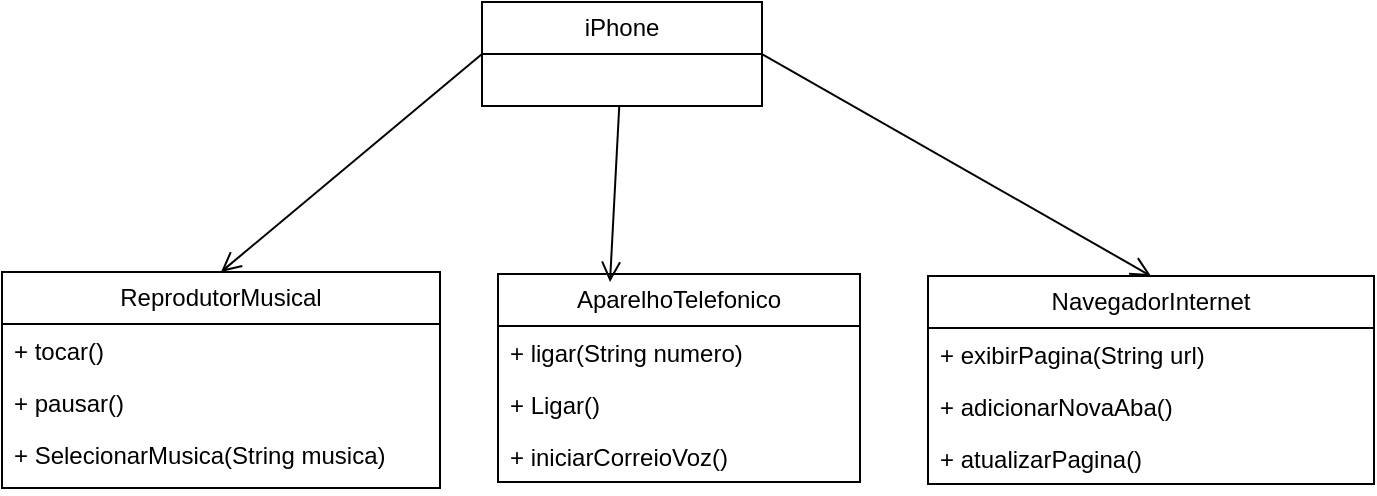 <mxfile version="24.4.10" type="github">
  <diagram name="Página-1" id="DlnflIKie5FY6_VUCC2v">
    <mxGraphModel dx="2234" dy="1230" grid="0" gridSize="10" guides="1" tooltips="1" connect="1" arrows="1" fold="1" page="0" pageScale="1" pageWidth="827" pageHeight="1169" math="0" shadow="0">
      <root>
        <mxCell id="0" />
        <mxCell id="1" parent="0" />
        <mxCell id="QPBwVrBOjA-O4n6Ty7tf-16" value="ReprodutorMusical" style="swimlane;fontStyle=0;childLayout=stackLayout;horizontal=1;startSize=26;fillColor=none;horizontalStack=0;resizeParent=1;resizeParentMax=0;resizeLast=0;collapsible=1;marginBottom=0;whiteSpace=wrap;html=1;" vertex="1" parent="1">
          <mxGeometry x="-633" y="14" width="219" height="108" as="geometry" />
        </mxCell>
        <mxCell id="QPBwVrBOjA-O4n6Ty7tf-17" value="+ tocar()" style="text;strokeColor=none;fillColor=none;align=left;verticalAlign=top;spacingLeft=4;spacingRight=4;overflow=hidden;rotatable=0;points=[[0,0.5],[1,0.5]];portConstraint=eastwest;whiteSpace=wrap;html=1;" vertex="1" parent="QPBwVrBOjA-O4n6Ty7tf-16">
          <mxGeometry y="26" width="219" height="26" as="geometry" />
        </mxCell>
        <mxCell id="QPBwVrBOjA-O4n6Ty7tf-18" value="+ pausar()" style="text;strokeColor=none;fillColor=none;align=left;verticalAlign=top;spacingLeft=4;spacingRight=4;overflow=hidden;rotatable=0;points=[[0,0.5],[1,0.5]];portConstraint=eastwest;whiteSpace=wrap;html=1;" vertex="1" parent="QPBwVrBOjA-O4n6Ty7tf-16">
          <mxGeometry y="52" width="219" height="26" as="geometry" />
        </mxCell>
        <mxCell id="QPBwVrBOjA-O4n6Ty7tf-19" value="+ SelecionarMusica(String musica)" style="text;strokeColor=none;fillColor=none;align=left;verticalAlign=top;spacingLeft=4;spacingRight=4;overflow=hidden;rotatable=0;points=[[0,0.5],[1,0.5]];portConstraint=eastwest;whiteSpace=wrap;html=1;" vertex="1" parent="QPBwVrBOjA-O4n6Ty7tf-16">
          <mxGeometry y="78" width="219" height="30" as="geometry" />
        </mxCell>
        <mxCell id="QPBwVrBOjA-O4n6Ty7tf-20" value="AparelhoTelefonico" style="swimlane;fontStyle=0;childLayout=stackLayout;horizontal=1;startSize=26;fillColor=none;horizontalStack=0;resizeParent=1;resizeParentMax=0;resizeLast=0;collapsible=1;marginBottom=0;whiteSpace=wrap;html=1;" vertex="1" parent="1">
          <mxGeometry x="-385" y="15" width="181" height="104" as="geometry" />
        </mxCell>
        <mxCell id="QPBwVrBOjA-O4n6Ty7tf-21" value="+ ligar(String numero)" style="text;strokeColor=none;fillColor=none;align=left;verticalAlign=top;spacingLeft=4;spacingRight=4;overflow=hidden;rotatable=0;points=[[0,0.5],[1,0.5]];portConstraint=eastwest;whiteSpace=wrap;html=1;" vertex="1" parent="QPBwVrBOjA-O4n6Ty7tf-20">
          <mxGeometry y="26" width="181" height="26" as="geometry" />
        </mxCell>
        <mxCell id="QPBwVrBOjA-O4n6Ty7tf-22" value="+ Ligar()" style="text;strokeColor=none;fillColor=none;align=left;verticalAlign=top;spacingLeft=4;spacingRight=4;overflow=hidden;rotatable=0;points=[[0,0.5],[1,0.5]];portConstraint=eastwest;whiteSpace=wrap;html=1;" vertex="1" parent="QPBwVrBOjA-O4n6Ty7tf-20">
          <mxGeometry y="52" width="181" height="26" as="geometry" />
        </mxCell>
        <mxCell id="QPBwVrBOjA-O4n6Ty7tf-30" value="+ iniciarCorreioVoz()" style="text;strokeColor=none;fillColor=none;align=left;verticalAlign=top;spacingLeft=4;spacingRight=4;overflow=hidden;rotatable=0;points=[[0,0.5],[1,0.5]];portConstraint=eastwest;whiteSpace=wrap;html=1;" vertex="1" parent="QPBwVrBOjA-O4n6Ty7tf-20">
          <mxGeometry y="78" width="181" height="26" as="geometry" />
        </mxCell>
        <mxCell id="QPBwVrBOjA-O4n6Ty7tf-24" value="NavegadorInternet" style="swimlane;fontStyle=0;childLayout=stackLayout;horizontal=1;startSize=26;fillColor=none;horizontalStack=0;resizeParent=1;resizeParentMax=0;resizeLast=0;collapsible=1;marginBottom=0;whiteSpace=wrap;html=1;" vertex="1" parent="1">
          <mxGeometry x="-170" y="16" width="223" height="104" as="geometry" />
        </mxCell>
        <mxCell id="QPBwVrBOjA-O4n6Ty7tf-25" value="+&amp;nbsp;exibirPagina(String url)" style="text;strokeColor=none;fillColor=none;align=left;verticalAlign=top;spacingLeft=4;spacingRight=4;overflow=hidden;rotatable=0;points=[[0,0.5],[1,0.5]];portConstraint=eastwest;whiteSpace=wrap;html=1;" vertex="1" parent="QPBwVrBOjA-O4n6Ty7tf-24">
          <mxGeometry y="26" width="223" height="26" as="geometry" />
        </mxCell>
        <mxCell id="QPBwVrBOjA-O4n6Ty7tf-26" value="+&amp;nbsp;adicionarNovaAba()" style="text;strokeColor=none;fillColor=none;align=left;verticalAlign=top;spacingLeft=4;spacingRight=4;overflow=hidden;rotatable=0;points=[[0,0.5],[1,0.5]];portConstraint=eastwest;whiteSpace=wrap;html=1;" vertex="1" parent="QPBwVrBOjA-O4n6Ty7tf-24">
          <mxGeometry y="52" width="223" height="26" as="geometry" />
        </mxCell>
        <mxCell id="QPBwVrBOjA-O4n6Ty7tf-27" value="+&amp;nbsp;atualizarPagina()" style="text;strokeColor=none;fillColor=none;align=left;verticalAlign=top;spacingLeft=4;spacingRight=4;overflow=hidden;rotatable=0;points=[[0,0.5],[1,0.5]];portConstraint=eastwest;whiteSpace=wrap;html=1;" vertex="1" parent="QPBwVrBOjA-O4n6Ty7tf-24">
          <mxGeometry y="78" width="223" height="26" as="geometry" />
        </mxCell>
        <mxCell id="QPBwVrBOjA-O4n6Ty7tf-38" value="" style="edgeStyle=none;curved=1;rounded=0;orthogonalLoop=1;jettySize=auto;html=1;fontSize=12;startSize=8;endSize=8;endArrow=open;endFill=0;" edge="1" parent="1" source="QPBwVrBOjA-O4n6Ty7tf-32">
          <mxGeometry relative="1" as="geometry">
            <mxPoint x="-329" y="19" as="targetPoint" />
          </mxGeometry>
        </mxCell>
        <mxCell id="QPBwVrBOjA-O4n6Ty7tf-39" style="edgeStyle=none;curved=1;rounded=0;orthogonalLoop=1;jettySize=auto;html=1;entryX=0.5;entryY=0;entryDx=0;entryDy=0;fontSize=12;startSize=8;endSize=8;endArrow=open;endFill=0;exitX=0;exitY=0.5;exitDx=0;exitDy=0;" edge="1" parent="1" source="QPBwVrBOjA-O4n6Ty7tf-32" target="QPBwVrBOjA-O4n6Ty7tf-16">
          <mxGeometry relative="1" as="geometry" />
        </mxCell>
        <mxCell id="QPBwVrBOjA-O4n6Ty7tf-40" style="edgeStyle=none;curved=1;rounded=0;orthogonalLoop=1;jettySize=auto;html=1;entryX=0.5;entryY=0;entryDx=0;entryDy=0;fontSize=12;startSize=8;endSize=8;endArrow=open;endFill=0;exitX=1;exitY=0.5;exitDx=0;exitDy=0;" edge="1" parent="1" source="QPBwVrBOjA-O4n6Ty7tf-32" target="QPBwVrBOjA-O4n6Ty7tf-24">
          <mxGeometry relative="1" as="geometry" />
        </mxCell>
        <mxCell id="QPBwVrBOjA-O4n6Ty7tf-32" value="iPhone" style="swimlane;fontStyle=0;childLayout=stackLayout;horizontal=1;startSize=26;fillColor=none;horizontalStack=0;resizeParent=1;resizeParentMax=0;resizeLast=0;collapsible=1;marginBottom=0;whiteSpace=wrap;html=1;" vertex="1" parent="1">
          <mxGeometry x="-393" y="-121" width="140" height="52" as="geometry">
            <mxRectangle x="-393" y="-121" width="72" height="26" as="alternateBounds" />
          </mxGeometry>
        </mxCell>
      </root>
    </mxGraphModel>
  </diagram>
</mxfile>
